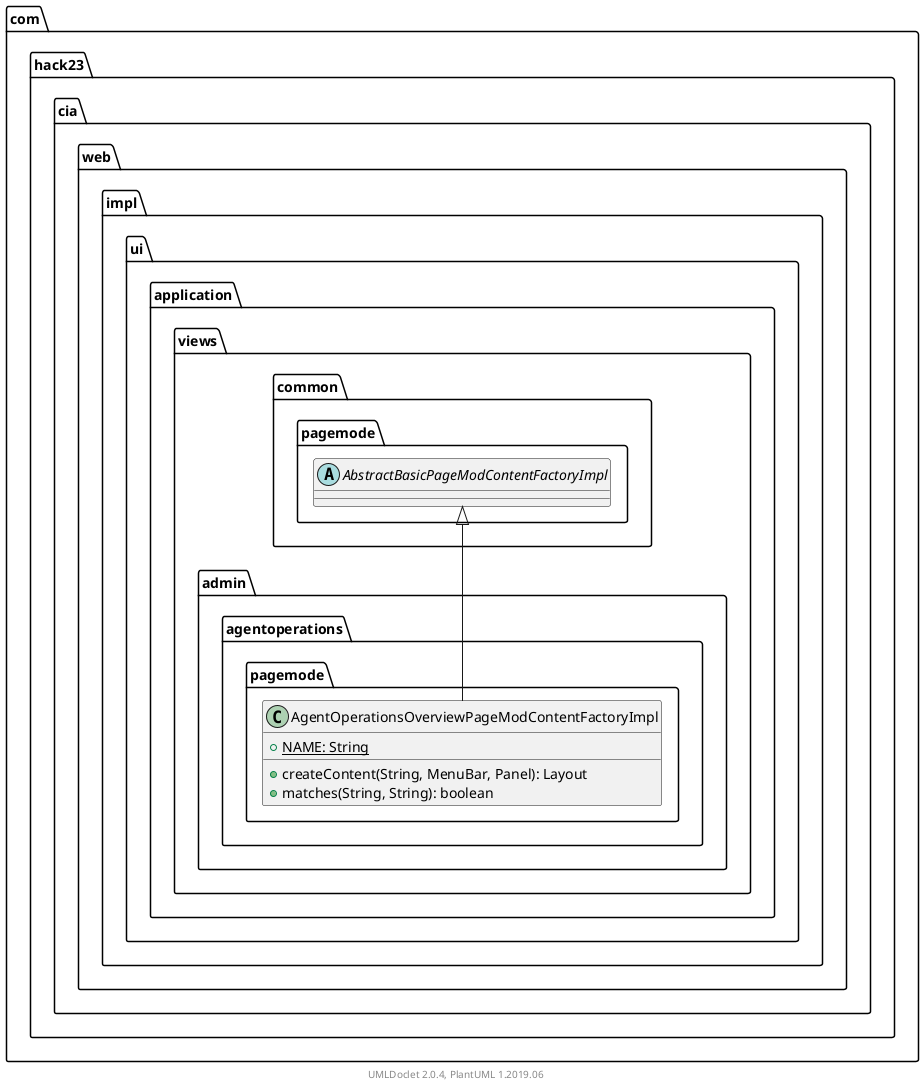 @startuml
    namespace com.hack23.cia.web.impl.ui.application.views.admin.agentoperations.pagemode {

        class AgentOperationsOverviewPageModContentFactoryImpl [[AgentOperationsOverviewPageModContentFactoryImpl.html]] {
            {static} +NAME: String
            +createContent(String, MenuBar, Panel): Layout
            +matches(String, String): boolean
        }

        com.hack23.cia.web.impl.ui.application.views.common.pagemode.AbstractBasicPageModContentFactoryImpl <|-- AgentOperationsOverviewPageModContentFactoryImpl
    }

    namespace com.hack23.cia.web.impl.ui.application.views.common.pagemode {
        abstract class AbstractBasicPageModContentFactoryImpl [[../../../common/pagemode/AbstractBasicPageModContentFactoryImpl.html]]
    }

    center footer UMLDoclet 2.0.4, PlantUML 1.2019.06
@enduml
